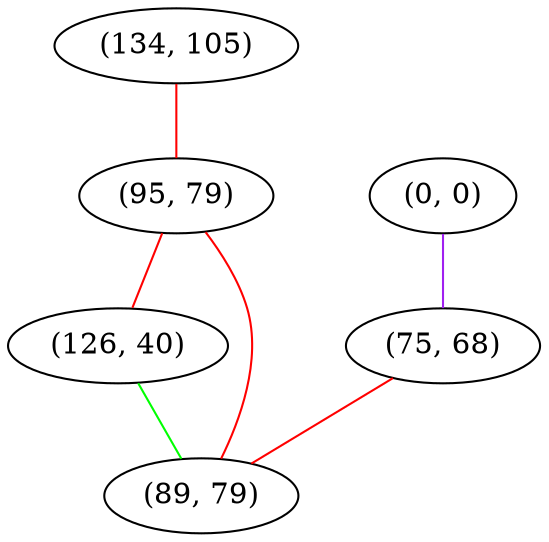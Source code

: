 graph "" {
"(134, 105)";
"(0, 0)";
"(75, 68)";
"(95, 79)";
"(126, 40)";
"(89, 79)";
"(134, 105)" -- "(95, 79)"  [color=red, key=0, weight=1];
"(0, 0)" -- "(75, 68)"  [color=purple, key=0, weight=4];
"(75, 68)" -- "(89, 79)"  [color=red, key=0, weight=1];
"(95, 79)" -- "(126, 40)"  [color=red, key=0, weight=1];
"(95, 79)" -- "(89, 79)"  [color=red, key=0, weight=1];
"(126, 40)" -- "(89, 79)"  [color=green, key=0, weight=2];
}
